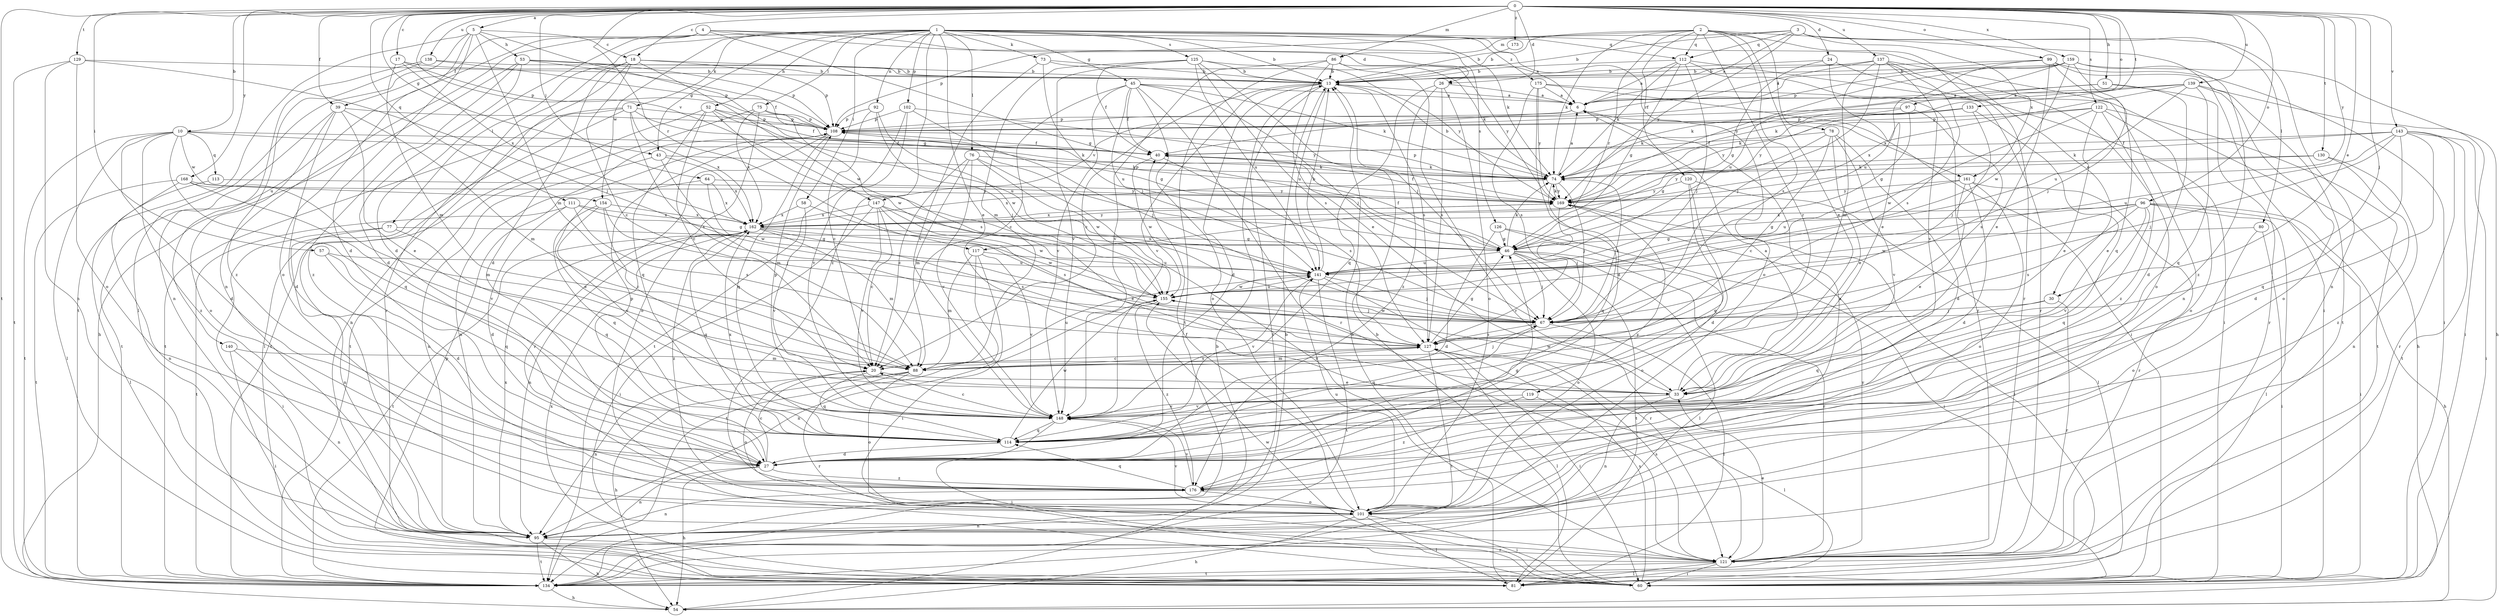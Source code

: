 strict digraph  {
0;
1;
2;
3;
4;
5;
6;
10;
13;
17;
18;
20;
24;
26;
27;
30;
33;
39;
40;
43;
45;
46;
51;
52;
53;
54;
57;
58;
60;
64;
67;
71;
73;
74;
75;
76;
77;
78;
80;
81;
86;
88;
92;
95;
96;
97;
99;
101;
102;
108;
111;
112;
113;
114;
117;
119;
120;
121;
122;
125;
126;
127;
129;
130;
133;
134;
137;
138;
139;
140;
141;
143;
147;
148;
154;
155;
159;
161;
162;
168;
169;
173;
175;
176;
0 -> 5  [label=a];
0 -> 10  [label=b];
0 -> 17  [label=c];
0 -> 18  [label=c];
0 -> 24  [label=d];
0 -> 26  [label=d];
0 -> 30  [label=e];
0 -> 39  [label=f];
0 -> 43  [label=g];
0 -> 51  [label=h];
0 -> 57  [label=i];
0 -> 64  [label=j];
0 -> 67  [label=j];
0 -> 86  [label=m];
0 -> 96  [label=o];
0 -> 97  [label=o];
0 -> 99  [label=o];
0 -> 111  [label=q];
0 -> 117  [label=r];
0 -> 122  [label=s];
0 -> 129  [label=t];
0 -> 130  [label=t];
0 -> 133  [label=t];
0 -> 134  [label=t];
0 -> 137  [label=u];
0 -> 138  [label=u];
0 -> 139  [label=u];
0 -> 143  [label=v];
0 -> 147  [label=v];
0 -> 159  [label=x];
0 -> 168  [label=y];
0 -> 169  [label=y];
0 -> 173  [label=z];
1 -> 13  [label=b];
1 -> 30  [label=e];
1 -> 33  [label=e];
1 -> 43  [label=g];
1 -> 45  [label=g];
1 -> 52  [label=h];
1 -> 58  [label=i];
1 -> 71  [label=k];
1 -> 73  [label=k];
1 -> 74  [label=k];
1 -> 75  [label=l];
1 -> 76  [label=l];
1 -> 77  [label=l];
1 -> 92  [label=n];
1 -> 95  [label=n];
1 -> 101  [label=o];
1 -> 102  [label=p];
1 -> 125  [label=s];
1 -> 126  [label=s];
1 -> 154  [label=w];
1 -> 175  [label=z];
1 -> 176  [label=z];
2 -> 13  [label=b];
2 -> 33  [label=e];
2 -> 60  [label=i];
2 -> 74  [label=k];
2 -> 78  [label=l];
2 -> 108  [label=p];
2 -> 112  [label=q];
2 -> 117  [label=r];
2 -> 119  [label=r];
2 -> 120  [label=r];
2 -> 121  [label=r];
2 -> 127  [label=s];
3 -> 6  [label=a];
3 -> 13  [label=b];
3 -> 80  [label=l];
3 -> 86  [label=m];
3 -> 95  [label=n];
3 -> 112  [label=q];
3 -> 161  [label=x];
3 -> 169  [label=y];
4 -> 6  [label=a];
4 -> 26  [label=d];
4 -> 27  [label=d];
4 -> 39  [label=f];
4 -> 46  [label=g];
4 -> 112  [label=q];
4 -> 140  [label=u];
5 -> 18  [label=c];
5 -> 27  [label=d];
5 -> 46  [label=g];
5 -> 53  [label=h];
5 -> 81  [label=l];
5 -> 88  [label=m];
5 -> 101  [label=o];
5 -> 134  [label=t];
6 -> 108  [label=p];
6 -> 147  [label=v];
6 -> 161  [label=x];
10 -> 27  [label=d];
10 -> 40  [label=f];
10 -> 74  [label=k];
10 -> 81  [label=l];
10 -> 113  [label=q];
10 -> 114  [label=q];
10 -> 134  [label=t];
10 -> 154  [label=w];
10 -> 176  [label=z];
13 -> 6  [label=a];
13 -> 20  [label=c];
13 -> 27  [label=d];
13 -> 127  [label=s];
13 -> 134  [label=t];
13 -> 141  [label=u];
13 -> 148  [label=v];
17 -> 13  [label=b];
17 -> 88  [label=m];
17 -> 108  [label=p];
17 -> 162  [label=x];
18 -> 13  [label=b];
18 -> 20  [label=c];
18 -> 27  [label=d];
18 -> 60  [label=i];
18 -> 108  [label=p];
18 -> 121  [label=r];
18 -> 155  [label=w];
20 -> 33  [label=e];
20 -> 101  [label=o];
20 -> 114  [label=q];
24 -> 13  [label=b];
24 -> 33  [label=e];
24 -> 46  [label=g];
24 -> 121  [label=r];
26 -> 6  [label=a];
26 -> 101  [label=o];
26 -> 114  [label=q];
26 -> 127  [label=s];
26 -> 176  [label=z];
27 -> 20  [label=c];
27 -> 54  [label=h];
27 -> 95  [label=n];
27 -> 108  [label=p];
27 -> 169  [label=y];
27 -> 176  [label=z];
30 -> 67  [label=j];
30 -> 114  [label=q];
30 -> 121  [label=r];
33 -> 6  [label=a];
33 -> 95  [label=n];
33 -> 148  [label=v];
33 -> 155  [label=w];
39 -> 27  [label=d];
39 -> 33  [label=e];
39 -> 88  [label=m];
39 -> 101  [label=o];
39 -> 108  [label=p];
39 -> 134  [label=t];
40 -> 74  [label=k];
40 -> 127  [label=s];
40 -> 155  [label=w];
43 -> 74  [label=k];
43 -> 88  [label=m];
43 -> 95  [label=n];
43 -> 162  [label=x];
45 -> 6  [label=a];
45 -> 20  [label=c];
45 -> 40  [label=f];
45 -> 67  [label=j];
45 -> 74  [label=k];
45 -> 101  [label=o];
45 -> 121  [label=r];
45 -> 141  [label=u];
45 -> 148  [label=v];
46 -> 40  [label=f];
46 -> 67  [label=j];
46 -> 74  [label=k];
46 -> 81  [label=l];
46 -> 101  [label=o];
46 -> 121  [label=r];
46 -> 134  [label=t];
46 -> 141  [label=u];
51 -> 6  [label=a];
51 -> 27  [label=d];
51 -> 74  [label=k];
51 -> 121  [label=r];
52 -> 20  [label=c];
52 -> 40  [label=f];
52 -> 108  [label=p];
52 -> 114  [label=q];
52 -> 134  [label=t];
52 -> 141  [label=u];
52 -> 155  [label=w];
53 -> 13  [label=b];
53 -> 27  [label=d];
53 -> 40  [label=f];
53 -> 54  [label=h];
53 -> 108  [label=p];
53 -> 176  [label=z];
54 -> 13  [label=b];
57 -> 27  [label=d];
57 -> 114  [label=q];
57 -> 141  [label=u];
58 -> 127  [label=s];
58 -> 148  [label=v];
58 -> 162  [label=x];
60 -> 13  [label=b];
60 -> 127  [label=s];
60 -> 155  [label=w];
60 -> 162  [label=x];
64 -> 33  [label=e];
64 -> 155  [label=w];
64 -> 162  [label=x];
64 -> 169  [label=y];
67 -> 74  [label=k];
67 -> 81  [label=l];
67 -> 114  [label=q];
67 -> 127  [label=s];
67 -> 155  [label=w];
71 -> 46  [label=g];
71 -> 81  [label=l];
71 -> 95  [label=n];
71 -> 108  [label=p];
71 -> 127  [label=s];
71 -> 134  [label=t];
71 -> 162  [label=x];
73 -> 13  [label=b];
73 -> 67  [label=j];
73 -> 74  [label=k];
73 -> 148  [label=v];
74 -> 6  [label=a];
74 -> 13  [label=b];
74 -> 67  [label=j];
74 -> 108  [label=p];
74 -> 114  [label=q];
74 -> 162  [label=x];
74 -> 169  [label=y];
75 -> 101  [label=o];
75 -> 108  [label=p];
75 -> 127  [label=s];
75 -> 134  [label=t];
75 -> 162  [label=x];
76 -> 20  [label=c];
76 -> 74  [label=k];
76 -> 88  [label=m];
76 -> 121  [label=r];
76 -> 148  [label=v];
76 -> 155  [label=w];
77 -> 46  [label=g];
77 -> 60  [label=i];
77 -> 95  [label=n];
77 -> 114  [label=q];
78 -> 20  [label=c];
78 -> 27  [label=d];
78 -> 33  [label=e];
78 -> 40  [label=f];
78 -> 46  [label=g];
78 -> 148  [label=v];
80 -> 46  [label=g];
80 -> 60  [label=i];
80 -> 101  [label=o];
81 -> 13  [label=b];
81 -> 108  [label=p];
86 -> 13  [label=b];
86 -> 33  [label=e];
86 -> 121  [label=r];
86 -> 134  [label=t];
86 -> 148  [label=v];
86 -> 169  [label=y];
88 -> 54  [label=h];
88 -> 67  [label=j];
88 -> 95  [label=n];
88 -> 101  [label=o];
88 -> 121  [label=r];
88 -> 127  [label=s];
88 -> 141  [label=u];
92 -> 20  [label=c];
92 -> 67  [label=j];
92 -> 108  [label=p];
92 -> 155  [label=w];
95 -> 54  [label=h];
95 -> 121  [label=r];
95 -> 134  [label=t];
95 -> 162  [label=x];
96 -> 46  [label=g];
96 -> 54  [label=h];
96 -> 60  [label=i];
96 -> 81  [label=l];
96 -> 114  [label=q];
96 -> 127  [label=s];
96 -> 148  [label=v];
96 -> 155  [label=w];
96 -> 162  [label=x];
97 -> 46  [label=g];
97 -> 74  [label=k];
97 -> 108  [label=p];
97 -> 127  [label=s];
99 -> 13  [label=b];
99 -> 33  [label=e];
99 -> 40  [label=f];
99 -> 60  [label=i];
99 -> 114  [label=q];
99 -> 134  [label=t];
99 -> 141  [label=u];
101 -> 40  [label=f];
101 -> 54  [label=h];
101 -> 60  [label=i];
101 -> 81  [label=l];
101 -> 95  [label=n];
101 -> 141  [label=u];
101 -> 148  [label=v];
102 -> 67  [label=j];
102 -> 108  [label=p];
102 -> 134  [label=t];
102 -> 148  [label=v];
102 -> 169  [label=y];
108 -> 40  [label=f];
108 -> 95  [label=n];
108 -> 114  [label=q];
108 -> 121  [label=r];
111 -> 27  [label=d];
111 -> 46  [label=g];
111 -> 127  [label=s];
111 -> 134  [label=t];
111 -> 162  [label=x];
112 -> 6  [label=a];
112 -> 13  [label=b];
112 -> 46  [label=g];
112 -> 60  [label=i];
112 -> 67  [label=j];
112 -> 74  [label=k];
112 -> 121  [label=r];
113 -> 81  [label=l];
113 -> 169  [label=y];
114 -> 27  [label=d];
114 -> 155  [label=w];
114 -> 162  [label=x];
117 -> 60  [label=i];
117 -> 88  [label=m];
117 -> 134  [label=t];
117 -> 141  [label=u];
117 -> 148  [label=v];
119 -> 81  [label=l];
119 -> 148  [label=v];
119 -> 176  [label=z];
120 -> 27  [label=d];
120 -> 81  [label=l];
120 -> 114  [label=q];
120 -> 169  [label=y];
121 -> 33  [label=e];
121 -> 60  [label=i];
121 -> 81  [label=l];
121 -> 127  [label=s];
121 -> 134  [label=t];
121 -> 169  [label=y];
122 -> 33  [label=e];
122 -> 101  [label=o];
122 -> 108  [label=p];
122 -> 134  [label=t];
122 -> 155  [label=w];
122 -> 169  [label=y];
122 -> 176  [label=z];
125 -> 13  [label=b];
125 -> 40  [label=f];
125 -> 67  [label=j];
125 -> 88  [label=m];
125 -> 127  [label=s];
125 -> 141  [label=u];
125 -> 148  [label=v];
125 -> 169  [label=y];
126 -> 27  [label=d];
126 -> 46  [label=g];
126 -> 60  [label=i];
126 -> 101  [label=o];
127 -> 20  [label=c];
127 -> 46  [label=g];
127 -> 60  [label=i];
127 -> 81  [label=l];
127 -> 88  [label=m];
127 -> 134  [label=t];
129 -> 13  [label=b];
129 -> 67  [label=j];
129 -> 95  [label=n];
129 -> 101  [label=o];
129 -> 134  [label=t];
130 -> 74  [label=k];
130 -> 95  [label=n];
130 -> 169  [label=y];
130 -> 176  [label=z];
133 -> 33  [label=e];
133 -> 67  [label=j];
133 -> 74  [label=k];
133 -> 108  [label=p];
133 -> 169  [label=y];
134 -> 13  [label=b];
134 -> 54  [label=h];
137 -> 6  [label=a];
137 -> 13  [label=b];
137 -> 67  [label=j];
137 -> 88  [label=m];
137 -> 95  [label=n];
137 -> 101  [label=o];
137 -> 127  [label=s];
137 -> 148  [label=v];
138 -> 13  [label=b];
138 -> 95  [label=n];
138 -> 108  [label=p];
138 -> 176  [label=z];
139 -> 6  [label=a];
139 -> 60  [label=i];
139 -> 74  [label=k];
139 -> 101  [label=o];
139 -> 114  [label=q];
139 -> 141  [label=u];
139 -> 162  [label=x];
140 -> 60  [label=i];
140 -> 88  [label=m];
140 -> 95  [label=n];
141 -> 13  [label=b];
141 -> 67  [label=j];
141 -> 121  [label=r];
141 -> 134  [label=t];
141 -> 148  [label=v];
141 -> 155  [label=w];
143 -> 27  [label=d];
143 -> 40  [label=f];
143 -> 60  [label=i];
143 -> 67  [label=j];
143 -> 74  [label=k];
143 -> 114  [label=q];
143 -> 121  [label=r];
143 -> 134  [label=t];
143 -> 141  [label=u];
147 -> 20  [label=c];
147 -> 33  [label=e];
147 -> 60  [label=i];
147 -> 141  [label=u];
147 -> 148  [label=v];
147 -> 155  [label=w];
147 -> 162  [label=x];
148 -> 20  [label=c];
148 -> 60  [label=i];
148 -> 108  [label=p];
148 -> 114  [label=q];
154 -> 20  [label=c];
154 -> 67  [label=j];
154 -> 114  [label=q];
154 -> 148  [label=v];
154 -> 162  [label=x];
155 -> 67  [label=j];
155 -> 95  [label=n];
155 -> 141  [label=u];
155 -> 176  [label=z];
159 -> 13  [label=b];
159 -> 54  [label=h];
159 -> 67  [label=j];
159 -> 108  [label=p];
159 -> 141  [label=u];
159 -> 155  [label=w];
159 -> 169  [label=y];
159 -> 176  [label=z];
161 -> 27  [label=d];
161 -> 33  [label=e];
161 -> 101  [label=o];
161 -> 121  [label=r];
161 -> 141  [label=u];
161 -> 169  [label=y];
162 -> 46  [label=g];
162 -> 88  [label=m];
162 -> 95  [label=n];
162 -> 114  [label=q];
162 -> 127  [label=s];
162 -> 134  [label=t];
162 -> 155  [label=w];
162 -> 169  [label=y];
162 -> 176  [label=z];
168 -> 88  [label=m];
168 -> 95  [label=n];
168 -> 134  [label=t];
168 -> 148  [label=v];
168 -> 169  [label=y];
169 -> 40  [label=f];
169 -> 67  [label=j];
169 -> 74  [label=k];
169 -> 81  [label=l];
169 -> 108  [label=p];
169 -> 162  [label=x];
173 -> 13  [label=b];
175 -> 6  [label=a];
175 -> 27  [label=d];
175 -> 54  [label=h];
175 -> 60  [label=i];
175 -> 127  [label=s];
175 -> 169  [label=y];
176 -> 6  [label=a];
176 -> 46  [label=g];
176 -> 95  [label=n];
176 -> 101  [label=o];
176 -> 114  [label=q];
176 -> 148  [label=v];
}
